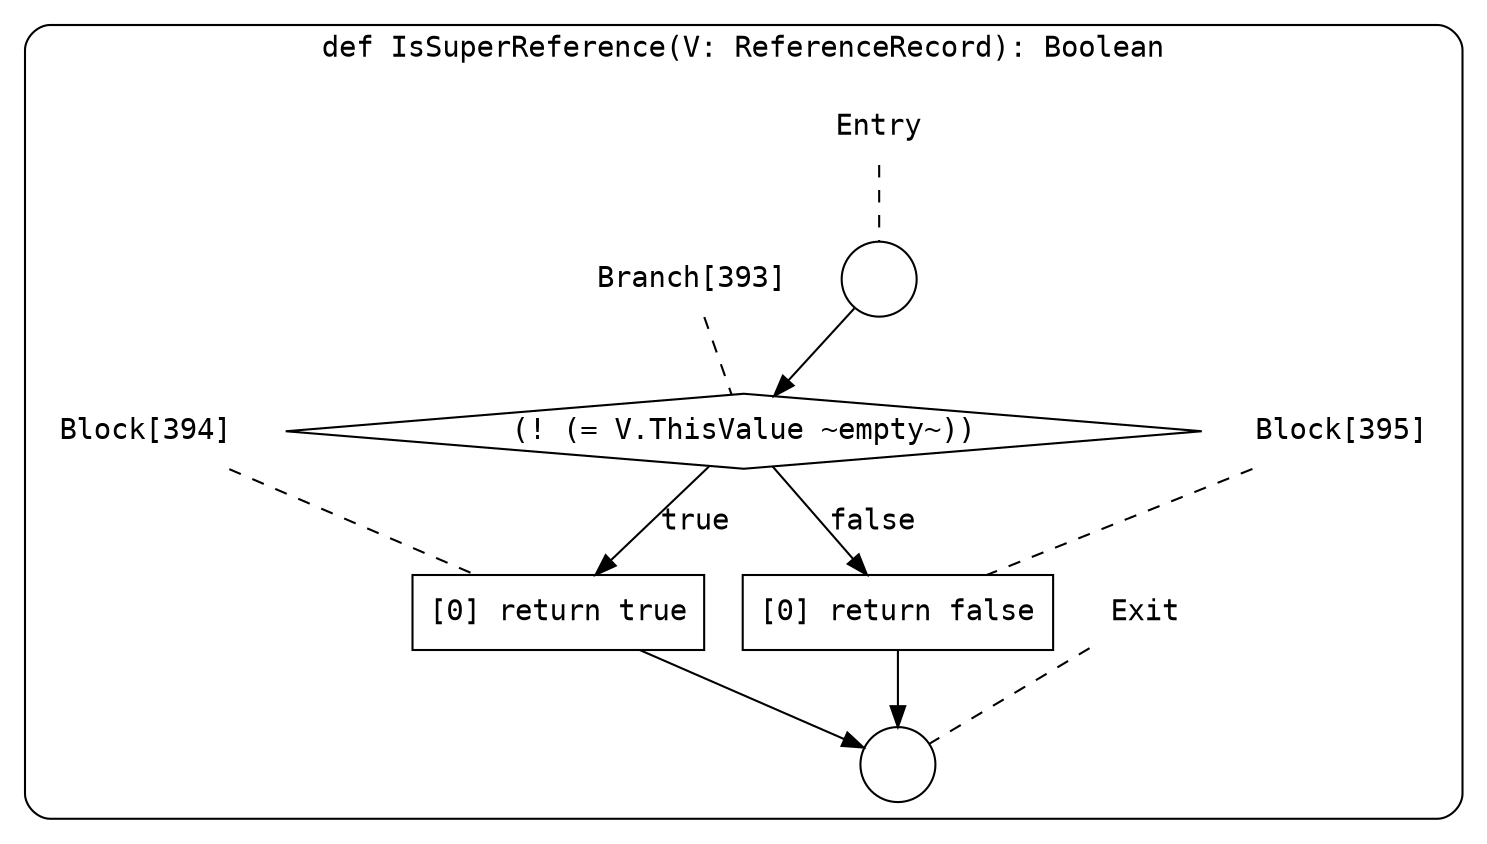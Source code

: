digraph {
  graph [fontname = "Consolas"]
  node [fontname = "Consolas"]
  edge [fontname = "Consolas"]
  subgraph cluster60 {
    label = "def IsSuperReference(V: ReferenceRecord): Boolean"
    style = rounded
    cluster60_entry_name [shape=none, label=<<font color="black">Entry</font>>]
    cluster60_entry_name -> cluster60_entry [arrowhead=none, color="black", style=dashed]
    cluster60_entry [shape=circle label=" " color="black" fillcolor="white" style=filled]
    cluster60_entry -> node393 [color="black"]
    cluster60_exit_name [shape=none, label=<<font color="black">Exit</font>>]
    cluster60_exit_name -> cluster60_exit [arrowhead=none, color="black", style=dashed]
    cluster60_exit [shape=circle label=" " color="black" fillcolor="white" style=filled]
    node393_name [shape=none, label=<<font color="black">Branch[393]</font>>]
    node393_name -> node393 [arrowhead=none, color="black", style=dashed]
    node393 [shape=diamond, label=<<font color="black">(! (= V.ThisValue ~empty~))</font>> color="black" fillcolor="white", style=filled]
    node393 -> node394 [label=<<font color="black">true</font>> color="black"]
    node393 -> node395 [label=<<font color="black">false</font>> color="black"]
    node394_name [shape=none, label=<<font color="black">Block[394]</font>>]
    node394_name -> node394 [arrowhead=none, color="black", style=dashed]
    node394 [shape=box, label=<<font color="black">[0] return true<BR ALIGN="LEFT"/></font>> color="black" fillcolor="white", style=filled]
    node394 -> cluster60_exit [color="black"]
    node395_name [shape=none, label=<<font color="black">Block[395]</font>>]
    node395_name -> node395 [arrowhead=none, color="black", style=dashed]
    node395 [shape=box, label=<<font color="black">[0] return false<BR ALIGN="LEFT"/></font>> color="black" fillcolor="white", style=filled]
    node395 -> cluster60_exit [color="black"]
  }
}